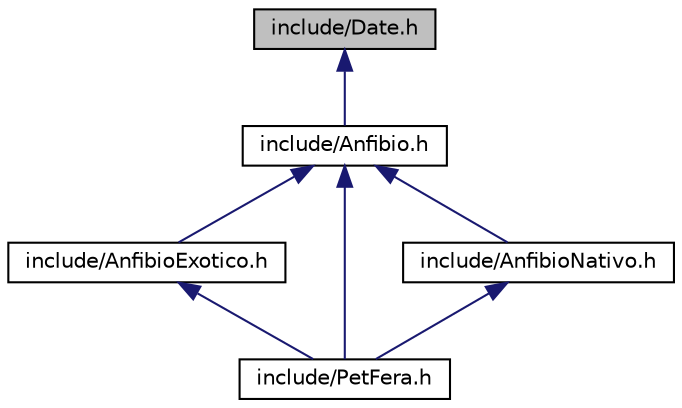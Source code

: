 digraph "include/Date.h"
{
  edge [fontname="Helvetica",fontsize="10",labelfontname="Helvetica",labelfontsize="10"];
  node [fontname="Helvetica",fontsize="10",shape=record];
  Node11 [label="include/Date.h",height=0.2,width=0.4,color="black", fillcolor="grey75", style="filled", fontcolor="black"];
  Node11 -> Node12 [dir="back",color="midnightblue",fontsize="10",style="solid",fontname="Helvetica"];
  Node12 [label="include/Anfibio.h",height=0.2,width=0.4,color="black", fillcolor="white", style="filled",URL="$dc/dd8/Anfibio_8h_source.html"];
  Node12 -> Node13 [dir="back",color="midnightblue",fontsize="10",style="solid",fontname="Helvetica"];
  Node13 [label="include/AnfibioExotico.h",height=0.2,width=0.4,color="black", fillcolor="white", style="filled",URL="$de/d72/AnfibioExotico_8h_source.html"];
  Node13 -> Node14 [dir="back",color="midnightblue",fontsize="10",style="solid",fontname="Helvetica"];
  Node14 [label="include/PetFera.h",height=0.2,width=0.4,color="black", fillcolor="white", style="filled",URL="$de/d14/PetFera_8h_source.html"];
  Node12 -> Node15 [dir="back",color="midnightblue",fontsize="10",style="solid",fontname="Helvetica"];
  Node15 [label="include/AnfibioNativo.h",height=0.2,width=0.4,color="black", fillcolor="white", style="filled",URL="$d6/d4d/AnfibioNativo_8h_source.html"];
  Node15 -> Node14 [dir="back",color="midnightblue",fontsize="10",style="solid",fontname="Helvetica"];
  Node12 -> Node14 [dir="back",color="midnightblue",fontsize="10",style="solid",fontname="Helvetica"];
}
